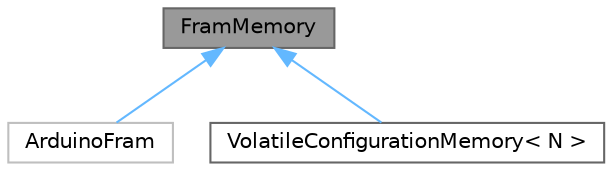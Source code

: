 digraph "FramMemory"
{
 // LATEX_PDF_SIZE
  bgcolor="transparent";
  edge [fontname=Helvetica,fontsize=10,labelfontname=Helvetica,labelfontsize=10];
  node [fontname=Helvetica,fontsize=10,shape=box,height=0.2,width=0.4];
  Node1 [id="Node000001",label="FramMemory",height=0.2,width=0.4,color="gray40", fillcolor="grey60", style="filled", fontcolor="black",tooltip=" "];
  Node1 -> Node2 [id="edge1_Node000001_Node000002",dir="back",color="steelblue1",style="solid",tooltip=" "];
  Node2 [id="Node000002",label="ArduinoFram",height=0.2,width=0.4,color="grey75", fillcolor="white", style="filled",URL="$classArduinoFram.html",tooltip=" "];
  Node1 -> Node3 [id="edge2_Node000001_Node000003",dir="back",color="steelblue1",style="solid",tooltip=" "];
  Node3 [id="Node000003",label="VolatileConfigurationMemory\< N \>",height=0.2,width=0.4,color="gray40", fillcolor="white", style="filled",URL="$classVolatileConfigurationMemory.html",tooltip="For board without non-volatile memory for configuration."];
}
